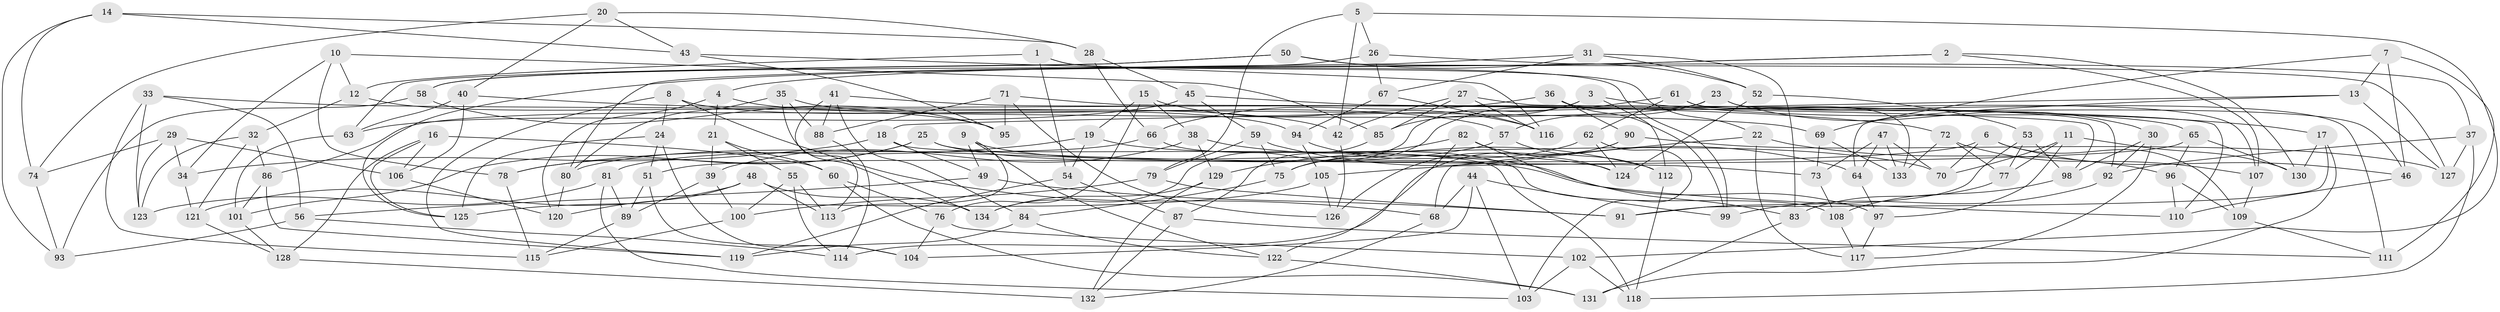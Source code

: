 // coarse degree distribution, {4: 0.5531914893617021, 6: 0.2978723404255319, 5: 0.10638297872340426, 3: 0.0425531914893617}
// Generated by graph-tools (version 1.1) at 2025/38/03/04/25 23:38:09]
// undirected, 134 vertices, 268 edges
graph export_dot {
  node [color=gray90,style=filled];
  1;
  2;
  3;
  4;
  5;
  6;
  7;
  8;
  9;
  10;
  11;
  12;
  13;
  14;
  15;
  16;
  17;
  18;
  19;
  20;
  21;
  22;
  23;
  24;
  25;
  26;
  27;
  28;
  29;
  30;
  31;
  32;
  33;
  34;
  35;
  36;
  37;
  38;
  39;
  40;
  41;
  42;
  43;
  44;
  45;
  46;
  47;
  48;
  49;
  50;
  51;
  52;
  53;
  54;
  55;
  56;
  57;
  58;
  59;
  60;
  61;
  62;
  63;
  64;
  65;
  66;
  67;
  68;
  69;
  70;
  71;
  72;
  73;
  74;
  75;
  76;
  77;
  78;
  79;
  80;
  81;
  82;
  83;
  84;
  85;
  86;
  87;
  88;
  89;
  90;
  91;
  92;
  93;
  94;
  95;
  96;
  97;
  98;
  99;
  100;
  101;
  102;
  103;
  104;
  105;
  106;
  107;
  108;
  109;
  110;
  111;
  112;
  113;
  114;
  115;
  116;
  117;
  118;
  119;
  120;
  121;
  122;
  123;
  124;
  125;
  126;
  127;
  128;
  129;
  130;
  131;
  132;
  133;
  134;
  1 -- 54;
  1 -- 22;
  1 -- 12;
  1 -- 99;
  2 -- 130;
  2 -- 4;
  2 -- 125;
  2 -- 107;
  3 -- 85;
  3 -- 112;
  3 -- 17;
  3 -- 134;
  4 -- 21;
  4 -- 42;
  4 -- 120;
  5 -- 79;
  5 -- 42;
  5 -- 26;
  5 -- 102;
  6 -- 109;
  6 -- 46;
  6 -- 70;
  6 -- 51;
  7 -- 13;
  7 -- 69;
  7 -- 46;
  7 -- 111;
  8 -- 119;
  8 -- 68;
  8 -- 24;
  8 -- 94;
  9 -- 49;
  9 -- 122;
  9 -- 113;
  9 -- 124;
  10 -- 78;
  10 -- 85;
  10 -- 12;
  10 -- 34;
  11 -- 97;
  11 -- 70;
  11 -- 130;
  11 -- 77;
  12 -- 32;
  12 -- 95;
  13 -- 127;
  13 -- 64;
  13 -- 18;
  14 -- 43;
  14 -- 28;
  14 -- 93;
  14 -- 74;
  15 -- 116;
  15 -- 38;
  15 -- 76;
  15 -- 19;
  16 -- 128;
  16 -- 60;
  16 -- 125;
  16 -- 106;
  17 -- 130;
  17 -- 131;
  17 -- 91;
  18 -- 118;
  18 -- 34;
  18 -- 49;
  19 -- 78;
  19 -- 70;
  19 -- 54;
  20 -- 28;
  20 -- 43;
  20 -- 40;
  20 -- 74;
  21 -- 60;
  21 -- 55;
  21 -- 39;
  22 -- 68;
  22 -- 96;
  22 -- 117;
  23 -- 30;
  23 -- 46;
  23 -- 57;
  23 -- 86;
  24 -- 125;
  24 -- 51;
  24 -- 104;
  25 -- 78;
  25 -- 110;
  25 -- 73;
  25 -- 101;
  26 -- 37;
  26 -- 58;
  26 -- 67;
  27 -- 42;
  27 -- 85;
  27 -- 92;
  27 -- 116;
  28 -- 66;
  28 -- 45;
  29 -- 34;
  29 -- 74;
  29 -- 123;
  29 -- 106;
  30 -- 92;
  30 -- 117;
  30 -- 98;
  31 -- 80;
  31 -- 52;
  31 -- 83;
  31 -- 67;
  32 -- 86;
  32 -- 121;
  32 -- 123;
  33 -- 69;
  33 -- 123;
  33 -- 115;
  33 -- 56;
  34 -- 121;
  35 -- 88;
  35 -- 57;
  35 -- 134;
  35 -- 80;
  36 -- 99;
  36 -- 66;
  36 -- 90;
  36 -- 107;
  37 -- 92;
  37 -- 127;
  37 -- 118;
  38 -- 112;
  38 -- 39;
  38 -- 129;
  39 -- 100;
  39 -- 89;
  40 -- 72;
  40 -- 106;
  40 -- 63;
  41 -- 84;
  41 -- 88;
  41 -- 65;
  41 -- 113;
  42 -- 126;
  43 -- 116;
  43 -- 95;
  44 -- 99;
  44 -- 104;
  44 -- 68;
  44 -- 103;
  45 -- 59;
  45 -- 63;
  45 -- 98;
  46 -- 110;
  47 -- 73;
  47 -- 70;
  47 -- 64;
  47 -- 133;
  48 -- 113;
  48 -- 121;
  48 -- 120;
  48 -- 134;
  49 -- 56;
  49 -- 91;
  50 -- 52;
  50 -- 63;
  50 -- 127;
  50 -- 58;
  51 -- 89;
  51 -- 104;
  52 -- 53;
  52 -- 124;
  53 -- 91;
  53 -- 77;
  53 -- 98;
  54 -- 87;
  54 -- 119;
  55 -- 114;
  55 -- 100;
  55 -- 113;
  56 -- 114;
  56 -- 93;
  57 -- 80;
  57 -- 112;
  58 -- 93;
  58 -- 95;
  59 -- 79;
  59 -- 75;
  59 -- 64;
  60 -- 76;
  60 -- 131;
  61 -- 133;
  61 -- 111;
  61 -- 75;
  61 -- 62;
  62 -- 124;
  62 -- 75;
  62 -- 103;
  63 -- 101;
  64 -- 97;
  65 -- 105;
  65 -- 96;
  65 -- 130;
  66 -- 108;
  66 -- 81;
  67 -- 116;
  67 -- 94;
  68 -- 132;
  69 -- 73;
  69 -- 133;
  71 -- 88;
  71 -- 110;
  71 -- 95;
  71 -- 126;
  72 -- 107;
  72 -- 77;
  72 -- 133;
  73 -- 108;
  74 -- 93;
  75 -- 84;
  76 -- 104;
  76 -- 102;
  77 -- 83;
  78 -- 115;
  79 -- 100;
  79 -- 91;
  80 -- 120;
  81 -- 89;
  81 -- 103;
  81 -- 123;
  82 -- 83;
  82 -- 124;
  82 -- 129;
  82 -- 122;
  83 -- 131;
  84 -- 122;
  84 -- 119;
  85 -- 87;
  86 -- 119;
  86 -- 101;
  87 -- 132;
  87 -- 111;
  88 -- 114;
  89 -- 115;
  90 -- 114;
  90 -- 127;
  90 -- 126;
  92 -- 99;
  94 -- 105;
  94 -- 97;
  96 -- 109;
  96 -- 110;
  97 -- 117;
  98 -- 108;
  100 -- 115;
  101 -- 128;
  102 -- 118;
  102 -- 103;
  105 -- 126;
  105 -- 125;
  106 -- 120;
  107 -- 109;
  108 -- 117;
  109 -- 111;
  112 -- 118;
  121 -- 128;
  122 -- 131;
  128 -- 132;
  129 -- 132;
  129 -- 134;
}
